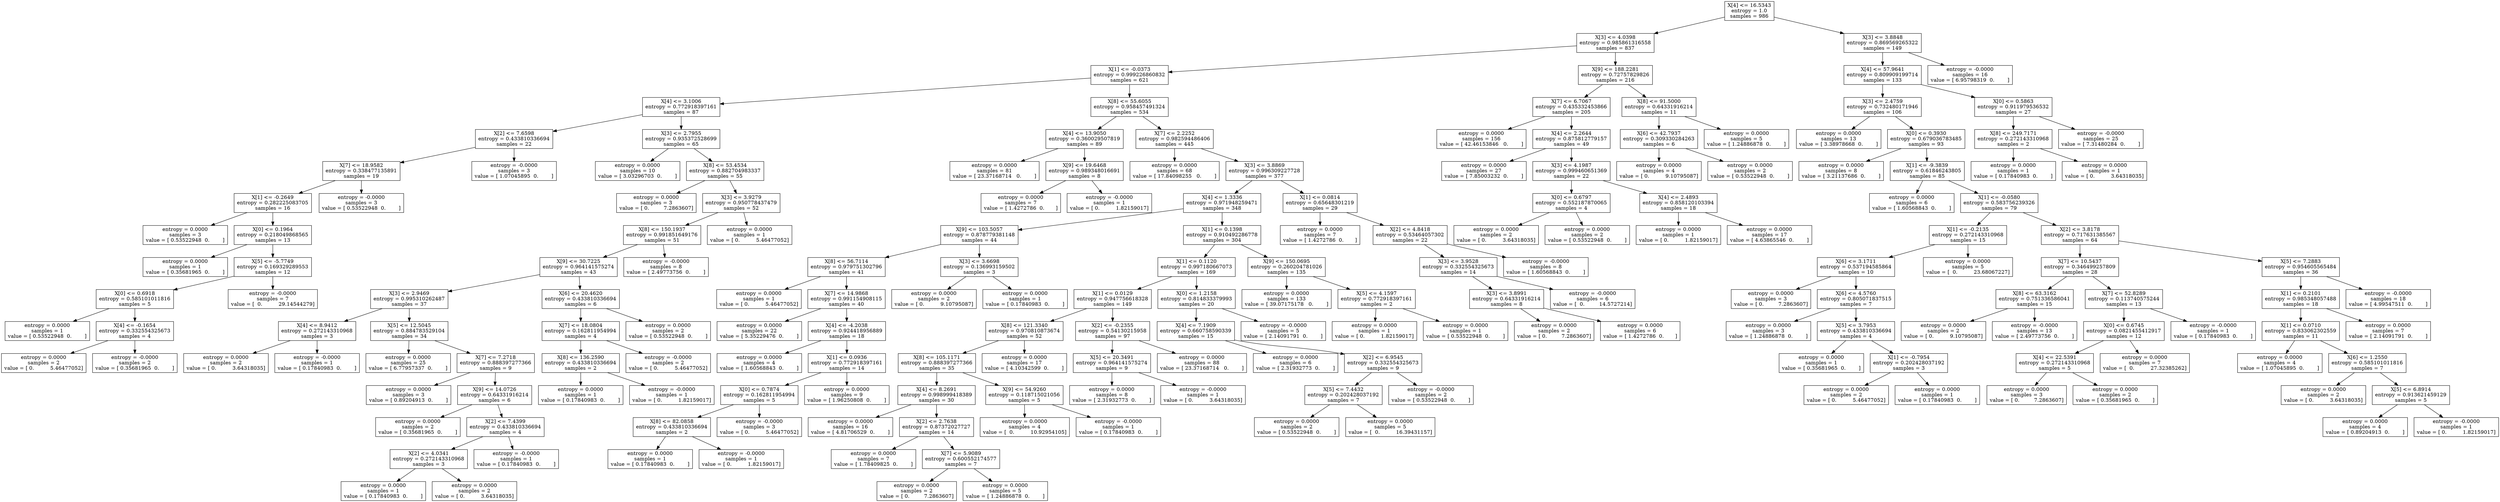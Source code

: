 digraph Tree {
0 [label="X[4] <= 16.5343\nentropy = 1.0\nsamples = 986", shape="box"] ;
1 [label="X[3] <= 4.0398\nentropy = 0.985861316558\nsamples = 837", shape="box"] ;
0 -> 1 ;
2 [label="X[1] <= -0.0373\nentropy = 0.999226860832\nsamples = 621", shape="box"] ;
1 -> 2 ;
3 [label="X[4] <= 3.1006\nentropy = 0.772918397161\nsamples = 87", shape="box"] ;
2 -> 3 ;
4 [label="X[2] <= 7.6598\nentropy = 0.433810336694\nsamples = 22", shape="box"] ;
3 -> 4 ;
5 [label="X[7] <= 18.9582\nentropy = 0.338477135891\nsamples = 19", shape="box"] ;
4 -> 5 ;
6 [label="X[1] <= -0.2649\nentropy = 0.282225083705\nsamples = 16", shape="box"] ;
5 -> 6 ;
7 [label="entropy = 0.0000\nsamples = 3\nvalue = [ 0.53522948  0.        ]", shape="box"] ;
6 -> 7 ;
8 [label="X[0] <= 0.1964\nentropy = 0.218049868565\nsamples = 13", shape="box"] ;
6 -> 8 ;
9 [label="entropy = 0.0000\nsamples = 1\nvalue = [ 0.35681965  0.        ]", shape="box"] ;
8 -> 9 ;
10 [label="X[5] <= -5.7749\nentropy = 0.169329289553\nsamples = 12", shape="box"] ;
8 -> 10 ;
11 [label="X[0] <= 0.6918\nentropy = 0.585101011816\nsamples = 5", shape="box"] ;
10 -> 11 ;
12 [label="entropy = 0.0000\nsamples = 1\nvalue = [ 0.53522948  0.        ]", shape="box"] ;
11 -> 12 ;
13 [label="X[4] <= -0.1654\nentropy = 0.332554325673\nsamples = 4", shape="box"] ;
11 -> 13 ;
14 [label="entropy = 0.0000\nsamples = 2\nvalue = [ 0.          5.46477052]", shape="box"] ;
13 -> 14 ;
15 [label="entropy = -0.0000\nsamples = 2\nvalue = [ 0.35681965  0.        ]", shape="box"] ;
13 -> 15 ;
16 [label="entropy = -0.0000\nsamples = 7\nvalue = [  0.          29.14544279]", shape="box"] ;
10 -> 16 ;
17 [label="entropy = -0.0000\nsamples = 3\nvalue = [ 0.53522948  0.        ]", shape="box"] ;
5 -> 17 ;
18 [label="entropy = -0.0000\nsamples = 3\nvalue = [ 1.07045895  0.        ]", shape="box"] ;
4 -> 18 ;
19 [label="X[3] <= 2.7955\nentropy = 0.935372528699\nsamples = 65", shape="box"] ;
3 -> 19 ;
20 [label="entropy = 0.0000\nsamples = 10\nvalue = [ 3.03296703  0.        ]", shape="box"] ;
19 -> 20 ;
21 [label="X[8] <= 53.4534\nentropy = 0.882704983337\nsamples = 55", shape="box"] ;
19 -> 21 ;
22 [label="entropy = 0.0000\nsamples = 3\nvalue = [ 0.         7.2863607]", shape="box"] ;
21 -> 22 ;
23 [label="X[3] <= 3.9279\nentropy = 0.950778437479\nsamples = 52", shape="box"] ;
21 -> 23 ;
24 [label="X[8] <= 150.1937\nentropy = 0.991851649176\nsamples = 51", shape="box"] ;
23 -> 24 ;
25 [label="X[9] <= 30.7225\nentropy = 0.964141575274\nsamples = 43", shape="box"] ;
24 -> 25 ;
26 [label="X[3] <= 2.9469\nentropy = 0.995310262487\nsamples = 37", shape="box"] ;
25 -> 26 ;
27 [label="X[4] <= 8.9412\nentropy = 0.272143310968\nsamples = 3", shape="box"] ;
26 -> 27 ;
28 [label="entropy = 0.0000\nsamples = 2\nvalue = [ 0.          3.64318035]", shape="box"] ;
27 -> 28 ;
29 [label="entropy = -0.0000\nsamples = 1\nvalue = [ 0.17840983  0.        ]", shape="box"] ;
27 -> 29 ;
30 [label="X[5] <= 12.5045\nentropy = 0.884783529104\nsamples = 34", shape="box"] ;
26 -> 30 ;
31 [label="entropy = 0.0000\nsamples = 25\nvalue = [ 6.77957337  0.        ]", shape="box"] ;
30 -> 31 ;
32 [label="X[7] <= 7.2718\nentropy = 0.888397277366\nsamples = 9", shape="box"] ;
30 -> 32 ;
33 [label="entropy = 0.0000\nsamples = 3\nvalue = [ 0.89204913  0.        ]", shape="box"] ;
32 -> 33 ;
34 [label="X[9] <= 14.0726\nentropy = 0.64331916214\nsamples = 6", shape="box"] ;
32 -> 34 ;
35 [label="entropy = 0.0000\nsamples = 2\nvalue = [ 0.35681965  0.        ]", shape="box"] ;
34 -> 35 ;
36 [label="X[2] <= 7.4399\nentropy = 0.433810336694\nsamples = 4", shape="box"] ;
34 -> 36 ;
37 [label="X[2] <= 4.0341\nentropy = 0.272143310968\nsamples = 3", shape="box"] ;
36 -> 37 ;
38 [label="entropy = 0.0000\nsamples = 1\nvalue = [ 0.17840983  0.        ]", shape="box"] ;
37 -> 38 ;
39 [label="entropy = 0.0000\nsamples = 2\nvalue = [ 0.          3.64318035]", shape="box"] ;
37 -> 39 ;
40 [label="entropy = -0.0000\nsamples = 1\nvalue = [ 0.17840983  0.        ]", shape="box"] ;
36 -> 40 ;
41 [label="X[6] <= 20.4620\nentropy = 0.433810336694\nsamples = 6", shape="box"] ;
25 -> 41 ;
42 [label="X[7] <= 18.0804\nentropy = 0.162811954994\nsamples = 4", shape="box"] ;
41 -> 42 ;
43 [label="X[8] <= 136.2590\nentropy = 0.433810336694\nsamples = 2", shape="box"] ;
42 -> 43 ;
44 [label="entropy = 0.0000\nsamples = 1\nvalue = [ 0.17840983  0.        ]", shape="box"] ;
43 -> 44 ;
45 [label="entropy = -0.0000\nsamples = 1\nvalue = [ 0.          1.82159017]", shape="box"] ;
43 -> 45 ;
46 [label="entropy = -0.0000\nsamples = 2\nvalue = [ 0.          5.46477052]", shape="box"] ;
42 -> 46 ;
47 [label="entropy = 0.0000\nsamples = 2\nvalue = [ 0.53522948  0.        ]", shape="box"] ;
41 -> 47 ;
48 [label="entropy = -0.0000\nsamples = 8\nvalue = [ 2.49773756  0.        ]", shape="box"] ;
24 -> 48 ;
49 [label="entropy = 0.0000\nsamples = 1\nvalue = [ 0.          5.46477052]", shape="box"] ;
23 -> 49 ;
50 [label="X[8] <= 55.6055\nentropy = 0.958457491324\nsamples = 534", shape="box"] ;
2 -> 50 ;
51 [label="X[4] <= 13.9050\nentropy = 0.360029507819\nsamples = 89", shape="box"] ;
50 -> 51 ;
52 [label="entropy = 0.0000\nsamples = 81\nvalue = [ 23.37168714   0.        ]", shape="box"] ;
51 -> 52 ;
53 [label="X[9] <= 19.6468\nentropy = 0.989348016691\nsamples = 8", shape="box"] ;
51 -> 53 ;
54 [label="entropy = 0.0000\nsamples = 7\nvalue = [ 1.4272786  0.       ]", shape="box"] ;
53 -> 54 ;
55 [label="entropy = -0.0000\nsamples = 1\nvalue = [ 0.          1.82159017]", shape="box"] ;
53 -> 55 ;
56 [label="X[7] <= 2.2252\nentropy = 0.982594486406\nsamples = 445", shape="box"] ;
50 -> 56 ;
57 [label="entropy = 0.0000\nsamples = 68\nvalue = [ 17.84098255   0.        ]", shape="box"] ;
56 -> 57 ;
58 [label="X[3] <= 3.8869\nentropy = 0.996309227728\nsamples = 377", shape="box"] ;
56 -> 58 ;
59 [label="X[4] <= 1.3336\nentropy = 0.971948259471\nsamples = 348", shape="box"] ;
58 -> 59 ;
60 [label="X[9] <= 103.5057\nentropy = 0.878779381148\nsamples = 44", shape="box"] ;
59 -> 60 ;
61 [label="X[8] <= 56.7114\nentropy = 0.979751302796\nsamples = 41", shape="box"] ;
60 -> 61 ;
62 [label="entropy = 0.0000\nsamples = 1\nvalue = [ 0.          5.46477052]", shape="box"] ;
61 -> 62 ;
63 [label="X[7] <= 14.9868\nentropy = 0.991154908115\nsamples = 40", shape="box"] ;
61 -> 63 ;
64 [label="entropy = 0.0000\nsamples = 22\nvalue = [ 5.35229476  0.        ]", shape="box"] ;
63 -> 64 ;
65 [label="X[4] <= -4.2038\nentropy = 0.924418956889\nsamples = 18", shape="box"] ;
63 -> 65 ;
66 [label="entropy = 0.0000\nsamples = 4\nvalue = [ 1.60568843  0.        ]", shape="box"] ;
65 -> 66 ;
67 [label="X[1] <= 0.0936\nentropy = 0.772918397161\nsamples = 14", shape="box"] ;
65 -> 67 ;
68 [label="X[0] <= 0.7874\nentropy = 0.162811954994\nsamples = 5", shape="box"] ;
67 -> 68 ;
69 [label="X[8] <= 82.0858\nentropy = 0.433810336694\nsamples = 2", shape="box"] ;
68 -> 69 ;
70 [label="entropy = 0.0000\nsamples = 1\nvalue = [ 0.17840983  0.        ]", shape="box"] ;
69 -> 70 ;
71 [label="entropy = -0.0000\nsamples = 1\nvalue = [ 0.          1.82159017]", shape="box"] ;
69 -> 71 ;
72 [label="entropy = -0.0000\nsamples = 3\nvalue = [ 0.          5.46477052]", shape="box"] ;
68 -> 72 ;
73 [label="entropy = 0.0000\nsamples = 9\nvalue = [ 1.96250808  0.        ]", shape="box"] ;
67 -> 73 ;
74 [label="X[3] <= 3.6698\nentropy = 0.136993159502\nsamples = 3", shape="box"] ;
60 -> 74 ;
75 [label="entropy = 0.0000\nsamples = 2\nvalue = [ 0.          9.10795087]", shape="box"] ;
74 -> 75 ;
76 [label="entropy = 0.0000\nsamples = 1\nvalue = [ 0.17840983  0.        ]", shape="box"] ;
74 -> 76 ;
77 [label="X[1] <= 0.1398\nentropy = 0.910492286778\nsamples = 304", shape="box"] ;
59 -> 77 ;
78 [label="X[1] <= 0.1120\nentropy = 0.997180667073\nsamples = 169", shape="box"] ;
77 -> 78 ;
79 [label="X[1] <= 0.0129\nentropy = 0.947756618328\nsamples = 149", shape="box"] ;
78 -> 79 ;
80 [label="X[8] <= 121.3340\nentropy = 0.970810873674\nsamples = 52", shape="box"] ;
79 -> 80 ;
81 [label="X[8] <= 105.1171\nentropy = 0.888397277366\nsamples = 35", shape="box"] ;
80 -> 81 ;
82 [label="X[4] <= 8.2691\nentropy = 0.998999418389\nsamples = 30", shape="box"] ;
81 -> 82 ;
83 [label="entropy = 0.0000\nsamples = 16\nvalue = [ 4.81706529  0.        ]", shape="box"] ;
82 -> 83 ;
84 [label="X[2] <= 2.7638\nentropy = 0.87372027727\nsamples = 14", shape="box"] ;
82 -> 84 ;
85 [label="entropy = 0.0000\nsamples = 7\nvalue = [ 1.78409825  0.        ]", shape="box"] ;
84 -> 85 ;
86 [label="X[7] <= 5.9089\nentropy = 0.600552174577\nsamples = 7", shape="box"] ;
84 -> 86 ;
87 [label="entropy = 0.0000\nsamples = 2\nvalue = [ 0.         7.2863607]", shape="box"] ;
86 -> 87 ;
88 [label="entropy = 0.0000\nsamples = 5\nvalue = [ 1.24886878  0.        ]", shape="box"] ;
86 -> 88 ;
89 [label="X[9] <= 54.9260\nentropy = 0.118715021056\nsamples = 5", shape="box"] ;
81 -> 89 ;
90 [label="entropy = 0.0000\nsamples = 4\nvalue = [  0.          10.92954105]", shape="box"] ;
89 -> 90 ;
91 [label="entropy = -0.0000\nsamples = 1\nvalue = [ 0.17840983  0.        ]", shape="box"] ;
89 -> 91 ;
92 [label="entropy = 0.0000\nsamples = 17\nvalue = [ 4.10342599  0.        ]", shape="box"] ;
80 -> 92 ;
93 [label="X[2] <= -0.2355\nentropy = 0.54130215958\nsamples = 97", shape="box"] ;
79 -> 93 ;
94 [label="X[5] <= 20.3491\nentropy = 0.964141575274\nsamples = 9", shape="box"] ;
93 -> 94 ;
95 [label="entropy = 0.0000\nsamples = 8\nvalue = [ 2.31932773  0.        ]", shape="box"] ;
94 -> 95 ;
96 [label="entropy = -0.0000\nsamples = 1\nvalue = [ 0.          3.64318035]", shape="box"] ;
94 -> 96 ;
97 [label="entropy = 0.0000\nsamples = 88\nvalue = [ 23.37168714   0.        ]", shape="box"] ;
93 -> 97 ;
98 [label="X[0] <= 1.2158\nentropy = 0.814833379993\nsamples = 20", shape="box"] ;
78 -> 98 ;
99 [label="X[4] <= 7.1909\nentropy = 0.660758590339\nsamples = 15", shape="box"] ;
98 -> 99 ;
100 [label="entropy = 0.0000\nsamples = 6\nvalue = [ 2.31932773  0.        ]", shape="box"] ;
99 -> 100 ;
101 [label="X[2] <= 6.9545\nentropy = 0.332554325673\nsamples = 9", shape="box"] ;
99 -> 101 ;
102 [label="X[5] <= 7.4432\nentropy = 0.202428037192\nsamples = 7", shape="box"] ;
101 -> 102 ;
103 [label="entropy = 0.0000\nsamples = 2\nvalue = [ 0.53522948  0.        ]", shape="box"] ;
102 -> 103 ;
104 [label="entropy = 0.0000\nsamples = 5\nvalue = [  0.          16.39431157]", shape="box"] ;
102 -> 104 ;
105 [label="entropy = -0.0000\nsamples = 2\nvalue = [ 0.53522948  0.        ]", shape="box"] ;
101 -> 105 ;
106 [label="entropy = -0.0000\nsamples = 5\nvalue = [ 2.14091791  0.        ]", shape="box"] ;
98 -> 106 ;
107 [label="X[9] <= 150.0695\nentropy = 0.260204781026\nsamples = 135", shape="box"] ;
77 -> 107 ;
108 [label="entropy = 0.0000\nsamples = 133\nvalue = [ 39.07175178   0.        ]", shape="box"] ;
107 -> 108 ;
109 [label="X[5] <= 4.1597\nentropy = 0.772918397161\nsamples = 2", shape="box"] ;
107 -> 109 ;
110 [label="entropy = 0.0000\nsamples = 1\nvalue = [ 0.          1.82159017]", shape="box"] ;
109 -> 110 ;
111 [label="entropy = 0.0000\nsamples = 1\nvalue = [ 0.53522948  0.        ]", shape="box"] ;
109 -> 111 ;
112 [label="X[1] <= 0.0814\nentropy = 0.65648301219\nsamples = 29", shape="box"] ;
58 -> 112 ;
113 [label="entropy = 0.0000\nsamples = 7\nvalue = [ 1.4272786  0.       ]", shape="box"] ;
112 -> 113 ;
114 [label="X[2] <= 4.8418\nentropy = 0.53464057302\nsamples = 22", shape="box"] ;
112 -> 114 ;
115 [label="X[3] <= 3.9528\nentropy = 0.332554325673\nsamples = 14", shape="box"] ;
114 -> 115 ;
116 [label="X[3] <= 3.8991\nentropy = 0.64331916214\nsamples = 8", shape="box"] ;
115 -> 116 ;
117 [label="entropy = 0.0000\nsamples = 2\nvalue = [ 0.         7.2863607]", shape="box"] ;
116 -> 117 ;
118 [label="entropy = 0.0000\nsamples = 6\nvalue = [ 1.4272786  0.       ]", shape="box"] ;
116 -> 118 ;
119 [label="entropy = -0.0000\nsamples = 6\nvalue = [  0.         14.5727214]", shape="box"] ;
115 -> 119 ;
120 [label="entropy = -0.0000\nsamples = 8\nvalue = [ 1.60568843  0.        ]", shape="box"] ;
114 -> 120 ;
121 [label="X[9] <= 188.2281\nentropy = 0.72757829826\nsamples = 216", shape="box"] ;
1 -> 121 ;
122 [label="X[7] <= 6.7067\nentropy = 0.435332453866\nsamples = 205", shape="box"] ;
121 -> 122 ;
123 [label="entropy = 0.0000\nsamples = 156\nvalue = [ 42.46153846   0.        ]", shape="box"] ;
122 -> 123 ;
124 [label="X[4] <= 2.2644\nentropy = 0.875812779157\nsamples = 49", shape="box"] ;
122 -> 124 ;
125 [label="entropy = 0.0000\nsamples = 27\nvalue = [ 7.85003232  0.        ]", shape="box"] ;
124 -> 125 ;
126 [label="X[3] <= 4.1987\nentropy = 0.999460651369\nsamples = 22", shape="box"] ;
124 -> 126 ;
127 [label="X[0] <= 0.6797\nentropy = 0.552187870065\nsamples = 4", shape="box"] ;
126 -> 127 ;
128 [label="entropy = 0.0000\nsamples = 2\nvalue = [ 0.          3.64318035]", shape="box"] ;
127 -> 128 ;
129 [label="entropy = 0.0000\nsamples = 2\nvalue = [ 0.53522948  0.        ]", shape="box"] ;
127 -> 129 ;
130 [label="X[4] <= 2.4893\nentropy = 0.858120103394\nsamples = 18", shape="box"] ;
126 -> 130 ;
131 [label="entropy = 0.0000\nsamples = 1\nvalue = [ 0.          1.82159017]", shape="box"] ;
130 -> 131 ;
132 [label="entropy = 0.0000\nsamples = 17\nvalue = [ 4.63865546  0.        ]", shape="box"] ;
130 -> 132 ;
133 [label="X[8] <= 91.5000\nentropy = 0.64331916214\nsamples = 11", shape="box"] ;
121 -> 133 ;
134 [label="X[6] <= 42.7937\nentropy = 0.309330284263\nsamples = 6", shape="box"] ;
133 -> 134 ;
135 [label="entropy = 0.0000\nsamples = 4\nvalue = [ 0.          9.10795087]", shape="box"] ;
134 -> 135 ;
136 [label="entropy = 0.0000\nsamples = 2\nvalue = [ 0.53522948  0.        ]", shape="box"] ;
134 -> 136 ;
137 [label="entropy = 0.0000\nsamples = 5\nvalue = [ 1.24886878  0.        ]", shape="box"] ;
133 -> 137 ;
138 [label="X[3] <= 3.8848\nentropy = 0.869569265322\nsamples = 149", shape="box"] ;
0 -> 138 ;
139 [label="X[4] <= 57.9641\nentropy = 0.809909199714\nsamples = 133", shape="box"] ;
138 -> 139 ;
140 [label="X[3] <= 2.4759\nentropy = 0.732480171946\nsamples = 106", shape="box"] ;
139 -> 140 ;
141 [label="entropy = 0.0000\nsamples = 13\nvalue = [ 3.38978668  0.        ]", shape="box"] ;
140 -> 141 ;
142 [label="X[0] <= 0.3930\nentropy = 0.679036783485\nsamples = 93", shape="box"] ;
140 -> 142 ;
143 [label="entropy = 0.0000\nsamples = 8\nvalue = [ 3.21137686  0.        ]", shape="box"] ;
142 -> 143 ;
144 [label="X[1] <= -9.3839\nentropy = 0.61846243805\nsamples = 85", shape="box"] ;
142 -> 144 ;
145 [label="entropy = 0.0000\nsamples = 6\nvalue = [ 1.60568843  0.        ]", shape="box"] ;
144 -> 145 ;
146 [label="X[1] <= -0.0580\nentropy = 0.583756239326\nsamples = 79", shape="box"] ;
144 -> 146 ;
147 [label="X[1] <= -0.2135\nentropy = 0.272143310968\nsamples = 15", shape="box"] ;
146 -> 147 ;
148 [label="X[6] <= 3.1711\nentropy = 0.537194585864\nsamples = 10", shape="box"] ;
147 -> 148 ;
149 [label="entropy = 0.0000\nsamples = 3\nvalue = [ 0.         7.2863607]", shape="box"] ;
148 -> 149 ;
150 [label="X[6] <= 4.5760\nentropy = 0.805071837515\nsamples = 7", shape="box"] ;
148 -> 150 ;
151 [label="entropy = 0.0000\nsamples = 3\nvalue = [ 1.24886878  0.        ]", shape="box"] ;
150 -> 151 ;
152 [label="X[5] <= 3.7953\nentropy = 0.433810336694\nsamples = 4", shape="box"] ;
150 -> 152 ;
153 [label="entropy = 0.0000\nsamples = 1\nvalue = [ 0.35681965  0.        ]", shape="box"] ;
152 -> 153 ;
154 [label="X[1] <= -0.7954\nentropy = 0.202428037192\nsamples = 3", shape="box"] ;
152 -> 154 ;
155 [label="entropy = 0.0000\nsamples = 2\nvalue = [ 0.          5.46477052]", shape="box"] ;
154 -> 155 ;
156 [label="entropy = 0.0000\nsamples = 1\nvalue = [ 0.17840983  0.        ]", shape="box"] ;
154 -> 156 ;
157 [label="entropy = 0.0000\nsamples = 5\nvalue = [  0.          23.68067227]", shape="box"] ;
147 -> 157 ;
158 [label="X[2] <= 3.8178\nentropy = 0.717631385567\nsamples = 64", shape="box"] ;
146 -> 158 ;
159 [label="X[7] <= 10.5437\nentropy = 0.346499257809\nsamples = 28", shape="box"] ;
158 -> 159 ;
160 [label="X[8] <= 63.3162\nentropy = 0.751336586041\nsamples = 15", shape="box"] ;
159 -> 160 ;
161 [label="entropy = 0.0000\nsamples = 2\nvalue = [ 0.          9.10795087]", shape="box"] ;
160 -> 161 ;
162 [label="entropy = -0.0000\nsamples = 13\nvalue = [ 2.49773756  0.        ]", shape="box"] ;
160 -> 162 ;
163 [label="X[7] <= 52.8289\nentropy = 0.113740575244\nsamples = 13", shape="box"] ;
159 -> 163 ;
164 [label="X[0] <= 0.6745\nentropy = 0.0821455412917\nsamples = 12", shape="box"] ;
163 -> 164 ;
165 [label="X[4] <= 22.5391\nentropy = 0.272143310968\nsamples = 5", shape="box"] ;
164 -> 165 ;
166 [label="entropy = 0.0000\nsamples = 3\nvalue = [ 0.         7.2863607]", shape="box"] ;
165 -> 166 ;
167 [label="entropy = 0.0000\nsamples = 2\nvalue = [ 0.35681965  0.        ]", shape="box"] ;
165 -> 167 ;
168 [label="entropy = 0.0000\nsamples = 7\nvalue = [  0.          27.32385262]", shape="box"] ;
164 -> 168 ;
169 [label="entropy = -0.0000\nsamples = 1\nvalue = [ 0.17840983  0.        ]", shape="box"] ;
163 -> 169 ;
170 [label="X[5] <= 7.2883\nentropy = 0.954605565484\nsamples = 36", shape="box"] ;
158 -> 170 ;
171 [label="X[1] <= 0.2101\nentropy = 0.985348057488\nsamples = 18", shape="box"] ;
170 -> 171 ;
172 [label="X[1] <= 0.0710\nentropy = 0.833062302559\nsamples = 11", shape="box"] ;
171 -> 172 ;
173 [label="entropy = 0.0000\nsamples = 4\nvalue = [ 1.07045895  0.        ]", shape="box"] ;
172 -> 173 ;
174 [label="X[6] <= 1.2550\nentropy = 0.585101011816\nsamples = 7", shape="box"] ;
172 -> 174 ;
175 [label="entropy = 0.0000\nsamples = 2\nvalue = [ 0.          3.64318035]", shape="box"] ;
174 -> 175 ;
176 [label="X[5] <= 6.8914\nentropy = 0.913621459129\nsamples = 5", shape="box"] ;
174 -> 176 ;
177 [label="entropy = 0.0000\nsamples = 4\nvalue = [ 0.89204913  0.        ]", shape="box"] ;
176 -> 177 ;
178 [label="entropy = -0.0000\nsamples = 1\nvalue = [ 0.          1.82159017]", shape="box"] ;
176 -> 178 ;
179 [label="entropy = 0.0000\nsamples = 7\nvalue = [ 2.14091791  0.        ]", shape="box"] ;
171 -> 179 ;
180 [label="entropy = -0.0000\nsamples = 18\nvalue = [ 4.99547511  0.        ]", shape="box"] ;
170 -> 180 ;
181 [label="X[0] <= 0.5863\nentropy = 0.911979536532\nsamples = 27", shape="box"] ;
139 -> 181 ;
182 [label="X[8] <= 249.7171\nentropy = 0.272143310968\nsamples = 2", shape="box"] ;
181 -> 182 ;
183 [label="entropy = 0.0000\nsamples = 1\nvalue = [ 0.17840983  0.        ]", shape="box"] ;
182 -> 183 ;
184 [label="entropy = 0.0000\nsamples = 1\nvalue = [ 0.          3.64318035]", shape="box"] ;
182 -> 184 ;
185 [label="entropy = -0.0000\nsamples = 25\nvalue = [ 7.31480284  0.        ]", shape="box"] ;
181 -> 185 ;
186 [label="entropy = -0.0000\nsamples = 16\nvalue = [ 6.95798319  0.        ]", shape="box"] ;
138 -> 186 ;
}